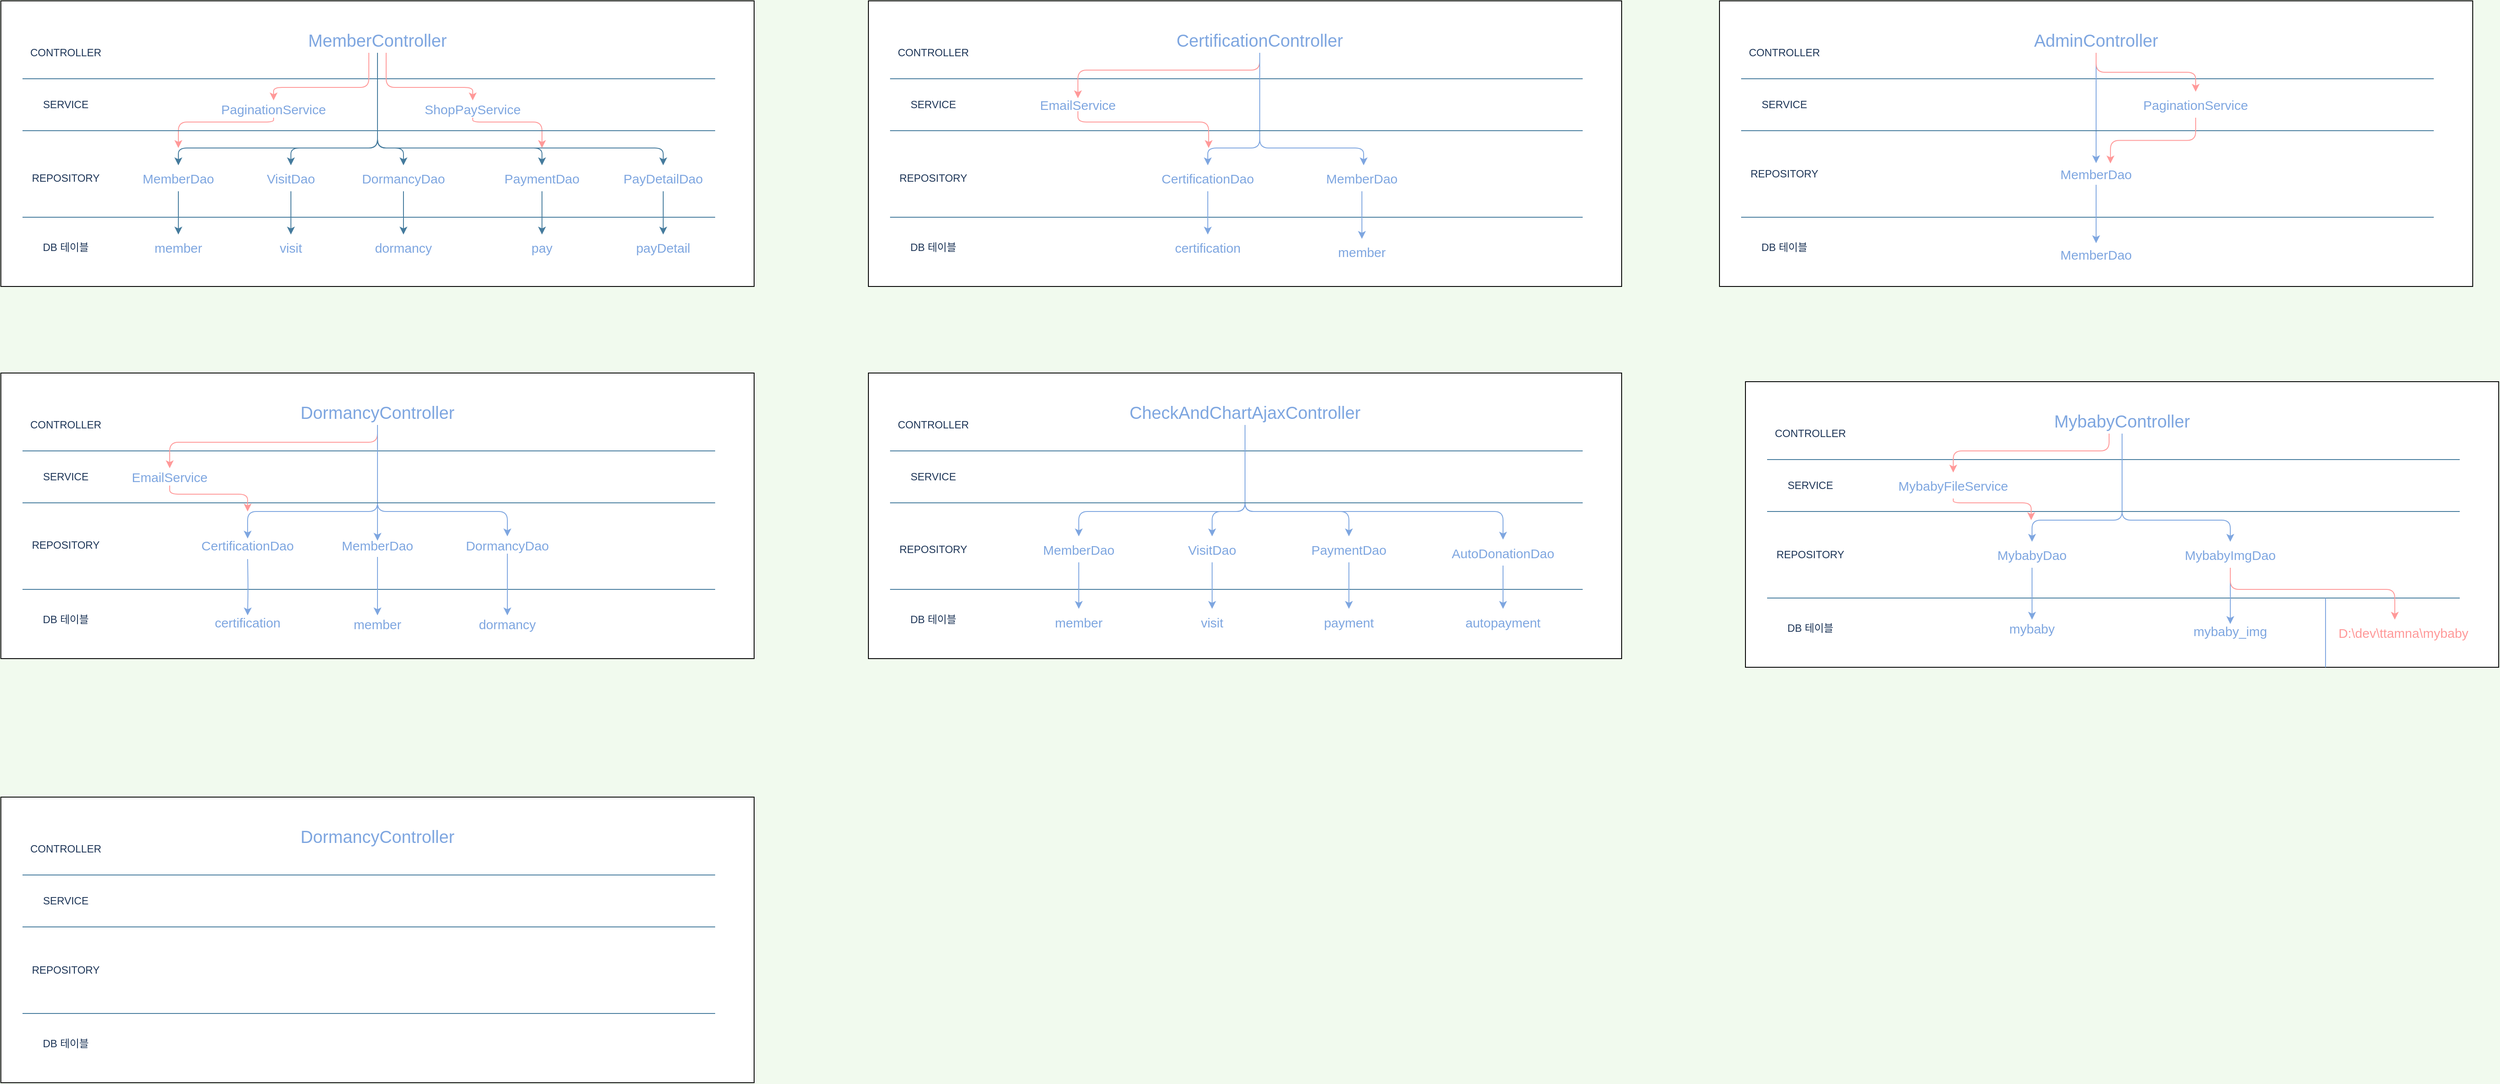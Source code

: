 <mxfile version="16.2.6" type="github">
  <diagram id="o5YWNzAbh3qB8RjAFsjl" name="Page-1">
    <mxGraphModel dx="1354" dy="726" grid="1" gridSize="10" guides="1" tooltips="1" connect="1" arrows="1" fold="1" page="1" pageScale="1" pageWidth="827" pageHeight="1169" background="#F1FAEE" math="0" shadow="0">
      <root>
        <mxCell id="0" />
        <mxCell id="1" parent="0" />
        <mxCell id="xTU-l0KiYJfRe7PfPw5q-119" value="" style="rounded=0;whiteSpace=wrap;html=1;fontSize=15;" vertex="1" parent="1">
          <mxGeometry x="195" y="120" width="870" height="330" as="geometry" />
        </mxCell>
        <mxCell id="B5aQ0IUT32xwoaF6itCj-6" value="CONTROLLER" style="text;html=1;strokeColor=none;fillColor=none;align=center;verticalAlign=middle;whiteSpace=wrap;rounded=0;fontColor=#1D3557;" parent="1" vertex="1">
          <mxGeometry x="230" y="170" width="80" height="20" as="geometry" />
        </mxCell>
        <mxCell id="B5aQ0IUT32xwoaF6itCj-7" value="SERVICE" style="text;html=1;strokeColor=none;fillColor=none;align=center;verticalAlign=middle;whiteSpace=wrap;rounded=0;fontColor=#1D3557;" parent="1" vertex="1">
          <mxGeometry x="230" y="230" width="80" height="20" as="geometry" />
        </mxCell>
        <mxCell id="B5aQ0IUT32xwoaF6itCj-8" value="REPOSITORY" style="text;html=1;strokeColor=none;fillColor=none;align=center;verticalAlign=middle;whiteSpace=wrap;rounded=0;fontColor=#1D3557;" parent="1" vertex="1">
          <mxGeometry x="230" y="315" width="80" height="20" as="geometry" />
        </mxCell>
        <mxCell id="B5aQ0IUT32xwoaF6itCj-9" value="DB 테이블" style="text;html=1;strokeColor=none;fillColor=none;align=center;verticalAlign=middle;whiteSpace=wrap;rounded=0;fontColor=#1D3557;" parent="1" vertex="1">
          <mxGeometry x="230" y="395" width="80" height="20" as="geometry" />
        </mxCell>
        <mxCell id="B5aQ0IUT32xwoaF6itCj-11" value="" style="endArrow=none;html=1;rounded=1;labelBackgroundColor=#F1FAEE;strokeColor=#457B9D;fontColor=#1D3557;" parent="1" edge="1">
          <mxGeometry width="50" height="50" relative="1" as="geometry">
            <mxPoint x="220" y="210" as="sourcePoint" />
            <mxPoint x="1020" y="210" as="targetPoint" />
          </mxGeometry>
        </mxCell>
        <mxCell id="B5aQ0IUT32xwoaF6itCj-27" value="" style="edgeStyle=orthogonalEdgeStyle;rounded=1;orthogonalLoop=1;jettySize=auto;html=1;fontSize=20;labelBackgroundColor=#F1FAEE;strokeColor=#457B9D;fontColor=#1D3557;" parent="1" source="B5aQ0IUT32xwoaF6itCj-18" target="B5aQ0IUT32xwoaF6itCj-26" edge="1">
          <mxGeometry relative="1" as="geometry">
            <Array as="points">
              <mxPoint x="630" y="290" />
              <mxPoint x="400" y="290" />
            </Array>
          </mxGeometry>
        </mxCell>
        <mxCell id="xTU-l0KiYJfRe7PfPw5q-4" value="" style="edgeStyle=orthogonalEdgeStyle;rounded=1;orthogonalLoop=1;jettySize=auto;html=1;fontSize=15;labelBackgroundColor=#F1FAEE;strokeColor=#457B9D;fontColor=#1D3557;" edge="1" parent="1" source="B5aQ0IUT32xwoaF6itCj-18" target="xTU-l0KiYJfRe7PfPw5q-3">
          <mxGeometry relative="1" as="geometry">
            <Array as="points">
              <mxPoint x="630" y="290" />
              <mxPoint x="530" y="290" />
            </Array>
          </mxGeometry>
        </mxCell>
        <mxCell id="xTU-l0KiYJfRe7PfPw5q-6" value="" style="edgeStyle=orthogonalEdgeStyle;rounded=1;orthogonalLoop=1;jettySize=auto;html=1;fontSize=15;labelBackgroundColor=#F1FAEE;strokeColor=#457B9D;fontColor=#1D3557;" edge="1" parent="1" source="B5aQ0IUT32xwoaF6itCj-18" target="xTU-l0KiYJfRe7PfPw5q-5">
          <mxGeometry relative="1" as="geometry">
            <Array as="points">
              <mxPoint x="630" y="290" />
              <mxPoint x="660" y="290" />
            </Array>
          </mxGeometry>
        </mxCell>
        <mxCell id="xTU-l0KiYJfRe7PfPw5q-11" value="" style="edgeStyle=orthogonalEdgeStyle;rounded=1;orthogonalLoop=1;jettySize=auto;html=1;fontSize=15;labelBackgroundColor=#F1FAEE;strokeColor=#457B9D;fontColor=#1D3557;" edge="1" parent="1" source="B5aQ0IUT32xwoaF6itCj-18" target="xTU-l0KiYJfRe7PfPw5q-10">
          <mxGeometry relative="1" as="geometry">
            <Array as="points">
              <mxPoint x="630" y="290" />
              <mxPoint x="820" y="290" />
            </Array>
          </mxGeometry>
        </mxCell>
        <mxCell id="xTU-l0KiYJfRe7PfPw5q-13" value="" style="edgeStyle=orthogonalEdgeStyle;rounded=1;orthogonalLoop=1;jettySize=auto;html=1;fontSize=15;labelBackgroundColor=#F1FAEE;strokeColor=#457B9D;fontColor=#1D3557;" edge="1" parent="1" source="B5aQ0IUT32xwoaF6itCj-18" target="xTU-l0KiYJfRe7PfPw5q-12">
          <mxGeometry relative="1" as="geometry">
            <Array as="points">
              <mxPoint x="630" y="290" />
              <mxPoint x="960" y="290" />
            </Array>
          </mxGeometry>
        </mxCell>
        <mxCell id="xTU-l0KiYJfRe7PfPw5q-15" value="" style="edgeStyle=orthogonalEdgeStyle;rounded=1;orthogonalLoop=1;jettySize=auto;html=1;fontSize=15;fontColor=#1D3557;labelBackgroundColor=#F1FAEE;strokeColor=#FF9999;" edge="1" parent="1" source="B5aQ0IUT32xwoaF6itCj-18" target="xTU-l0KiYJfRe7PfPw5q-14">
          <mxGeometry relative="1" as="geometry">
            <Array as="points">
              <mxPoint x="640" y="220" />
              <mxPoint x="740" y="220" />
            </Array>
          </mxGeometry>
        </mxCell>
        <mxCell id="xTU-l0KiYJfRe7PfPw5q-28" style="edgeStyle=orthogonalEdgeStyle;rounded=1;orthogonalLoop=1;jettySize=auto;html=1;entryX=0.5;entryY=0;entryDx=0;entryDy=0;labelBackgroundColor=#F1FAEE;fontSize=15;fontColor=#1D3557;strokeColor=#FF9999;" edge="1" parent="1" source="B5aQ0IUT32xwoaF6itCj-18" target="xTU-l0KiYJfRe7PfPw5q-1">
          <mxGeometry relative="1" as="geometry">
            <Array as="points">
              <mxPoint x="620" y="220" />
              <mxPoint x="510" y="220" />
            </Array>
          </mxGeometry>
        </mxCell>
        <mxCell id="B5aQ0IUT32xwoaF6itCj-18" value="MemberController" style="text;html=1;strokeColor=none;fillColor=none;align=center;verticalAlign=middle;whiteSpace=wrap;rounded=0;fontSize=20;fontColor=#7EA6E0;" parent="1" vertex="1">
          <mxGeometry x="570" y="150" width="120" height="30" as="geometry" />
        </mxCell>
        <mxCell id="B5aQ0IUT32xwoaF6itCj-29" value="" style="edgeStyle=orthogonalEdgeStyle;rounded=1;orthogonalLoop=1;jettySize=auto;html=1;fontSize=15;labelBackgroundColor=#F1FAEE;strokeColor=#457B9D;fontColor=#1D3557;" parent="1" source="B5aQ0IUT32xwoaF6itCj-26" target="B5aQ0IUT32xwoaF6itCj-28" edge="1">
          <mxGeometry relative="1" as="geometry">
            <Array as="points">
              <mxPoint x="400" y="420" />
              <mxPoint x="400" y="420" />
            </Array>
          </mxGeometry>
        </mxCell>
        <mxCell id="B5aQ0IUT32xwoaF6itCj-26" value="MemberDao" style="text;html=1;strokeColor=none;fillColor=none;align=center;verticalAlign=middle;whiteSpace=wrap;rounded=0;fontSize=15;fontColor=#7EA6E0;" parent="1" vertex="1">
          <mxGeometry x="340" y="310" width="120" height="30" as="geometry" />
        </mxCell>
        <mxCell id="B5aQ0IUT32xwoaF6itCj-28" value="member" style="text;html=1;strokeColor=none;fillColor=none;align=center;verticalAlign=middle;whiteSpace=wrap;rounded=0;fontSize=15;fontColor=#7EA6E0;" parent="1" vertex="1">
          <mxGeometry x="340" y="390" width="120" height="30" as="geometry" />
        </mxCell>
        <mxCell id="xTU-l0KiYJfRe7PfPw5q-26" style="edgeStyle=orthogonalEdgeStyle;rounded=1;orthogonalLoop=1;jettySize=auto;html=1;fontSize=15;strokeColor=#FF9999;labelBackgroundColor=#F1FAEE;fontColor=#1D3557;" edge="1" parent="1" source="xTU-l0KiYJfRe7PfPw5q-1">
          <mxGeometry relative="1" as="geometry">
            <mxPoint x="400" y="290" as="targetPoint" />
            <Array as="points">
              <mxPoint x="510" y="260" />
              <mxPoint x="400" y="260" />
            </Array>
          </mxGeometry>
        </mxCell>
        <mxCell id="xTU-l0KiYJfRe7PfPw5q-1" value="PaginationService" style="text;html=1;strokeColor=none;fillColor=none;align=center;verticalAlign=middle;whiteSpace=wrap;rounded=0;fontSize=15;fontColor=#7EA6E0;" vertex="1" parent="1">
          <mxGeometry x="450" y="235" width="120" height="20" as="geometry" />
        </mxCell>
        <mxCell id="xTU-l0KiYJfRe7PfPw5q-17" value="" style="edgeStyle=orthogonalEdgeStyle;rounded=1;orthogonalLoop=1;jettySize=auto;html=1;fontSize=15;labelBackgroundColor=#F1FAEE;strokeColor=#457B9D;fontColor=#1D3557;" edge="1" parent="1" source="xTU-l0KiYJfRe7PfPw5q-3" target="xTU-l0KiYJfRe7PfPw5q-16">
          <mxGeometry relative="1" as="geometry" />
        </mxCell>
        <mxCell id="xTU-l0KiYJfRe7PfPw5q-3" value="VisitDao" style="text;html=1;strokeColor=none;fillColor=none;align=center;verticalAlign=middle;whiteSpace=wrap;rounded=0;fontSize=15;fontColor=#7EA6E0;" vertex="1" parent="1">
          <mxGeometry x="470" y="310" width="120" height="30" as="geometry" />
        </mxCell>
        <mxCell id="xTU-l0KiYJfRe7PfPw5q-19" value="" style="edgeStyle=orthogonalEdgeStyle;rounded=1;orthogonalLoop=1;jettySize=auto;html=1;fontSize=15;labelBackgroundColor=#F1FAEE;strokeColor=#457B9D;fontColor=#1D3557;" edge="1" parent="1" source="xTU-l0KiYJfRe7PfPw5q-5" target="xTU-l0KiYJfRe7PfPw5q-18">
          <mxGeometry relative="1" as="geometry" />
        </mxCell>
        <mxCell id="xTU-l0KiYJfRe7PfPw5q-5" value="DormancyDao" style="text;html=1;strokeColor=none;fillColor=none;align=center;verticalAlign=middle;whiteSpace=wrap;rounded=0;fontSize=15;fontColor=#7EA6E0;" vertex="1" parent="1">
          <mxGeometry x="600" y="310" width="120" height="30" as="geometry" />
        </mxCell>
        <mxCell id="xTU-l0KiYJfRe7PfPw5q-23" value="" style="edgeStyle=orthogonalEdgeStyle;rounded=1;orthogonalLoop=1;jettySize=auto;html=1;fontSize=15;labelBackgroundColor=#F1FAEE;strokeColor=#457B9D;fontColor=#1D3557;" edge="1" parent="1" source="xTU-l0KiYJfRe7PfPw5q-10" target="xTU-l0KiYJfRe7PfPw5q-22">
          <mxGeometry relative="1" as="geometry" />
        </mxCell>
        <mxCell id="xTU-l0KiYJfRe7PfPw5q-10" value="PaymentDao" style="text;html=1;strokeColor=none;fillColor=none;align=center;verticalAlign=middle;whiteSpace=wrap;rounded=0;fontSize=15;fontColor=#7EA6E0;" vertex="1" parent="1">
          <mxGeometry x="760" y="310" width="120" height="30" as="geometry" />
        </mxCell>
        <mxCell id="xTU-l0KiYJfRe7PfPw5q-25" value="" style="edgeStyle=orthogonalEdgeStyle;rounded=1;orthogonalLoop=1;jettySize=auto;html=1;fontSize=15;labelBackgroundColor=#F1FAEE;strokeColor=#457B9D;fontColor=#1D3557;" edge="1" parent="1" source="xTU-l0KiYJfRe7PfPw5q-12" target="xTU-l0KiYJfRe7PfPw5q-24">
          <mxGeometry relative="1" as="geometry" />
        </mxCell>
        <mxCell id="xTU-l0KiYJfRe7PfPw5q-12" value="PayDetailDao" style="text;html=1;strokeColor=none;fillColor=none;align=center;verticalAlign=middle;whiteSpace=wrap;rounded=0;fontSize=15;fontColor=#7EA6E0;" vertex="1" parent="1">
          <mxGeometry x="900" y="310" width="120" height="30" as="geometry" />
        </mxCell>
        <mxCell id="xTU-l0KiYJfRe7PfPw5q-27" style="edgeStyle=orthogonalEdgeStyle;rounded=1;orthogonalLoop=1;jettySize=auto;html=1;fontSize=15;strokeColor=#FF9999;labelBackgroundColor=#F1FAEE;fontColor=#1D3557;" edge="1" parent="1" source="xTU-l0KiYJfRe7PfPw5q-14">
          <mxGeometry relative="1" as="geometry">
            <mxPoint x="820" y="290" as="targetPoint" />
            <Array as="points">
              <mxPoint x="740" y="260" />
              <mxPoint x="820" y="260" />
            </Array>
          </mxGeometry>
        </mxCell>
        <mxCell id="xTU-l0KiYJfRe7PfPw5q-14" value="ShopPayService" style="text;html=1;strokeColor=none;fillColor=none;align=center;verticalAlign=middle;whiteSpace=wrap;rounded=0;fontSize=15;fontColor=#7EA6E0;" vertex="1" parent="1">
          <mxGeometry x="680" y="235" width="120" height="20" as="geometry" />
        </mxCell>
        <mxCell id="xTU-l0KiYJfRe7PfPw5q-16" value="visit" style="text;html=1;strokeColor=none;fillColor=none;align=center;verticalAlign=middle;whiteSpace=wrap;rounded=0;fontSize=15;fontColor=#7EA6E0;" vertex="1" parent="1">
          <mxGeometry x="470" y="390" width="120" height="30" as="geometry" />
        </mxCell>
        <mxCell id="xTU-l0KiYJfRe7PfPw5q-18" value="dormancy" style="text;html=1;strokeColor=none;fillColor=none;align=center;verticalAlign=middle;whiteSpace=wrap;rounded=0;fontSize=15;fontColor=#7EA6E0;" vertex="1" parent="1">
          <mxGeometry x="600" y="390" width="120" height="30" as="geometry" />
        </mxCell>
        <mxCell id="xTU-l0KiYJfRe7PfPw5q-22" value="pay" style="text;html=1;strokeColor=none;fillColor=none;align=center;verticalAlign=middle;whiteSpace=wrap;rounded=0;fontSize=15;fontColor=#7EA6E0;" vertex="1" parent="1">
          <mxGeometry x="760" y="390" width="120" height="30" as="geometry" />
        </mxCell>
        <mxCell id="xTU-l0KiYJfRe7PfPw5q-24" value="payDetail" style="text;html=1;strokeColor=none;fillColor=none;align=center;verticalAlign=middle;whiteSpace=wrap;rounded=0;fontSize=15;fontColor=#7EA6E0;" vertex="1" parent="1">
          <mxGeometry x="900" y="390" width="120" height="30" as="geometry" />
        </mxCell>
        <mxCell id="xTU-l0KiYJfRe7PfPw5q-29" value="" style="endArrow=none;html=1;rounded=0;labelBackgroundColor=#F1FAEE;strokeColor=#457B9D;fontColor=#1D3557;" edge="1" parent="1">
          <mxGeometry width="50" height="50" relative="1" as="geometry">
            <mxPoint x="220" y="270" as="sourcePoint" />
            <mxPoint x="1020" y="270" as="targetPoint" />
          </mxGeometry>
        </mxCell>
        <mxCell id="xTU-l0KiYJfRe7PfPw5q-30" value="" style="endArrow=none;html=1;rounded=0;labelBackgroundColor=#F1FAEE;strokeColor=#457B9D;fontColor=#1D3557;" edge="1" parent="1">
          <mxGeometry width="50" height="50" relative="1" as="geometry">
            <mxPoint x="220" y="370" as="sourcePoint" />
            <mxPoint x="1020" y="370" as="targetPoint" />
          </mxGeometry>
        </mxCell>
        <mxCell id="xTU-l0KiYJfRe7PfPw5q-32" value="" style="rounded=0;whiteSpace=wrap;html=1;fontSize=15;" vertex="1" parent="1">
          <mxGeometry x="195" y="550" width="870" height="330" as="geometry" />
        </mxCell>
        <mxCell id="xTU-l0KiYJfRe7PfPw5q-33" value="CONTROLLER" style="text;html=1;strokeColor=none;fillColor=none;align=center;verticalAlign=middle;whiteSpace=wrap;rounded=0;fontColor=#1D3557;" vertex="1" parent="1">
          <mxGeometry x="230" y="600" width="80" height="20" as="geometry" />
        </mxCell>
        <mxCell id="xTU-l0KiYJfRe7PfPw5q-34" value="SERVICE" style="text;html=1;strokeColor=none;fillColor=none;align=center;verticalAlign=middle;whiteSpace=wrap;rounded=0;fontColor=#1D3557;" vertex="1" parent="1">
          <mxGeometry x="230" y="660" width="80" height="20" as="geometry" />
        </mxCell>
        <mxCell id="xTU-l0KiYJfRe7PfPw5q-35" value="REPOSITORY" style="text;html=1;strokeColor=none;fillColor=none;align=center;verticalAlign=middle;whiteSpace=wrap;rounded=0;fontColor=#1D3557;" vertex="1" parent="1">
          <mxGeometry x="230" y="738.75" width="80" height="20" as="geometry" />
        </mxCell>
        <mxCell id="xTU-l0KiYJfRe7PfPw5q-36" value="DB 테이블" style="text;html=1;strokeColor=none;fillColor=none;align=center;verticalAlign=middle;whiteSpace=wrap;rounded=0;fontColor=#1D3557;" vertex="1" parent="1">
          <mxGeometry x="230" y="825" width="80" height="20" as="geometry" />
        </mxCell>
        <mxCell id="xTU-l0KiYJfRe7PfPw5q-37" value="" style="endArrow=none;html=1;rounded=0;labelBackgroundColor=#F1FAEE;strokeColor=#457B9D;fontColor=#1D3557;" edge="1" parent="1">
          <mxGeometry width="50" height="50" relative="1" as="geometry">
            <mxPoint x="220" y="640" as="sourcePoint" />
            <mxPoint x="1020" y="640" as="targetPoint" />
          </mxGeometry>
        </mxCell>
        <mxCell id="xTU-l0KiYJfRe7PfPw5q-78" value="" style="edgeStyle=orthogonalEdgeStyle;curved=0;rounded=1;sketch=0;orthogonalLoop=1;jettySize=auto;html=1;fontColor=#7EA6E0;strokeColor=#FF9999;fillColor=#A8DADC;entryX=0.5;entryY=0;entryDx=0;entryDy=0;" edge="1" parent="1" source="xTU-l0KiYJfRe7PfPw5q-45" target="xTU-l0KiYJfRe7PfPw5q-77">
          <mxGeometry relative="1" as="geometry">
            <Array as="points">
              <mxPoint x="630" y="630" />
              <mxPoint x="390" y="630" />
            </Array>
          </mxGeometry>
        </mxCell>
        <mxCell id="xTU-l0KiYJfRe7PfPw5q-80" value="" style="edgeStyle=orthogonalEdgeStyle;curved=0;rounded=1;sketch=0;orthogonalLoop=1;jettySize=auto;html=1;fontSize=15;fontColor=#7EA6E0;strokeColor=#7EA6E0;fillColor=#A8DADC;entryX=0.5;entryY=0;entryDx=0;entryDy=0;" edge="1" parent="1" source="xTU-l0KiYJfRe7PfPw5q-45" target="xTU-l0KiYJfRe7PfPw5q-149">
          <mxGeometry relative="1" as="geometry">
            <mxPoint x="480" y="750" as="targetPoint" />
            <Array as="points">
              <mxPoint x="630" y="710" />
              <mxPoint x="480" y="710" />
            </Array>
          </mxGeometry>
        </mxCell>
        <mxCell id="xTU-l0KiYJfRe7PfPw5q-82" value="" style="edgeStyle=orthogonalEdgeStyle;curved=0;rounded=1;sketch=0;orthogonalLoop=1;jettySize=auto;html=1;fontSize=15;fontColor=#7EA6E0;strokeColor=#7EA6E0;fillColor=#A8DADC;" edge="1" parent="1" source="xTU-l0KiYJfRe7PfPw5q-45">
          <mxGeometry relative="1" as="geometry">
            <mxPoint x="630" y="743.75" as="targetPoint" />
          </mxGeometry>
        </mxCell>
        <mxCell id="xTU-l0KiYJfRe7PfPw5q-84" value="" style="edgeStyle=orthogonalEdgeStyle;curved=0;rounded=1;sketch=0;orthogonalLoop=1;jettySize=auto;html=1;fontSize=15;fontColor=#7EA6E0;strokeColor=#7EA6E0;fillColor=#A8DADC;" edge="1" parent="1" source="xTU-l0KiYJfRe7PfPw5q-45" target="xTU-l0KiYJfRe7PfPw5q-83">
          <mxGeometry relative="1" as="geometry">
            <Array as="points">
              <mxPoint x="630" y="710" />
              <mxPoint x="780" y="710" />
            </Array>
          </mxGeometry>
        </mxCell>
        <mxCell id="xTU-l0KiYJfRe7PfPw5q-45" value="DormancyController" style="text;html=1;strokeColor=none;fillColor=none;align=center;verticalAlign=middle;whiteSpace=wrap;rounded=0;fontSize=20;fontColor=#7EA6E0;" vertex="1" parent="1">
          <mxGeometry x="570" y="580" width="120" height="30" as="geometry" />
        </mxCell>
        <mxCell id="xTU-l0KiYJfRe7PfPw5q-65" value="" style="endArrow=none;html=1;rounded=0;labelBackgroundColor=#F1FAEE;strokeColor=#457B9D;fontColor=#1D3557;" edge="1" parent="1">
          <mxGeometry width="50" height="50" relative="1" as="geometry">
            <mxPoint x="220" y="700" as="sourcePoint" />
            <mxPoint x="1020" y="700" as="targetPoint" />
          </mxGeometry>
        </mxCell>
        <mxCell id="xTU-l0KiYJfRe7PfPw5q-66" value="" style="endArrow=none;html=1;rounded=0;labelBackgroundColor=#F1FAEE;strokeColor=#457B9D;fontColor=#1D3557;" edge="1" parent="1">
          <mxGeometry width="50" height="50" relative="1" as="geometry">
            <mxPoint x="220" y="800" as="sourcePoint" />
            <mxPoint x="1020" y="800" as="targetPoint" />
          </mxGeometry>
        </mxCell>
        <mxCell id="xTU-l0KiYJfRe7PfPw5q-68" value="" style="rounded=0;whiteSpace=wrap;html=1;fontSize=15;" vertex="1" parent="1">
          <mxGeometry x="195" y="1040" width="870" height="330" as="geometry" />
        </mxCell>
        <mxCell id="xTU-l0KiYJfRe7PfPw5q-69" value="CONTROLLER" style="text;html=1;strokeColor=none;fillColor=none;align=center;verticalAlign=middle;whiteSpace=wrap;rounded=0;fontColor=#1D3557;" vertex="1" parent="1">
          <mxGeometry x="230" y="1090" width="80" height="20" as="geometry" />
        </mxCell>
        <mxCell id="xTU-l0KiYJfRe7PfPw5q-70" value="SERVICE" style="text;html=1;strokeColor=none;fillColor=none;align=center;verticalAlign=middle;whiteSpace=wrap;rounded=0;fontColor=#1D3557;" vertex="1" parent="1">
          <mxGeometry x="230" y="1150" width="80" height="20" as="geometry" />
        </mxCell>
        <mxCell id="xTU-l0KiYJfRe7PfPw5q-71" value="REPOSITORY" style="text;html=1;strokeColor=none;fillColor=none;align=center;verticalAlign=middle;whiteSpace=wrap;rounded=0;fontColor=#1D3557;" vertex="1" parent="1">
          <mxGeometry x="230" y="1230" width="80" height="20" as="geometry" />
        </mxCell>
        <mxCell id="xTU-l0KiYJfRe7PfPw5q-72" value="DB 테이블" style="text;html=1;strokeColor=none;fillColor=none;align=center;verticalAlign=middle;whiteSpace=wrap;rounded=0;fontColor=#1D3557;" vertex="1" parent="1">
          <mxGeometry x="230" y="1315" width="80" height="20" as="geometry" />
        </mxCell>
        <mxCell id="xTU-l0KiYJfRe7PfPw5q-73" value="" style="endArrow=none;html=1;rounded=0;labelBackgroundColor=#F1FAEE;strokeColor=#457B9D;fontColor=#1D3557;" edge="1" parent="1">
          <mxGeometry width="50" height="50" relative="1" as="geometry">
            <mxPoint x="220" y="1130" as="sourcePoint" />
            <mxPoint x="1020" y="1130" as="targetPoint" />
          </mxGeometry>
        </mxCell>
        <mxCell id="xTU-l0KiYJfRe7PfPw5q-74" value="DormancyController" style="text;html=1;strokeColor=none;fillColor=none;align=center;verticalAlign=middle;whiteSpace=wrap;rounded=0;fontSize=20;fontColor=#7EA6E0;" vertex="1" parent="1">
          <mxGeometry x="570" y="1070" width="120" height="30" as="geometry" />
        </mxCell>
        <mxCell id="xTU-l0KiYJfRe7PfPw5q-75" value="" style="endArrow=none;html=1;rounded=0;labelBackgroundColor=#F1FAEE;strokeColor=#457B9D;fontColor=#1D3557;" edge="1" parent="1">
          <mxGeometry width="50" height="50" relative="1" as="geometry">
            <mxPoint x="220" y="1190" as="sourcePoint" />
            <mxPoint x="1020" y="1190" as="targetPoint" />
          </mxGeometry>
        </mxCell>
        <mxCell id="xTU-l0KiYJfRe7PfPw5q-76" value="" style="endArrow=none;html=1;rounded=0;labelBackgroundColor=#F1FAEE;strokeColor=#457B9D;fontColor=#1D3557;" edge="1" parent="1">
          <mxGeometry width="50" height="50" relative="1" as="geometry">
            <mxPoint x="220" y="1290" as="sourcePoint" />
            <mxPoint x="1020" y="1290" as="targetPoint" />
          </mxGeometry>
        </mxCell>
        <mxCell id="xTU-l0KiYJfRe7PfPw5q-87" style="edgeStyle=orthogonalEdgeStyle;curved=0;rounded=1;sketch=0;orthogonalLoop=1;jettySize=auto;html=1;fontSize=15;fontColor=#7EA6E0;strokeColor=#FF9999;fillColor=#A8DADC;" edge="1" parent="1" source="xTU-l0KiYJfRe7PfPw5q-77">
          <mxGeometry relative="1" as="geometry">
            <mxPoint x="480" y="710" as="targetPoint" />
            <Array as="points">
              <mxPoint x="390" y="690" />
              <mxPoint x="480" y="690" />
            </Array>
          </mxGeometry>
        </mxCell>
        <mxCell id="xTU-l0KiYJfRe7PfPw5q-77" value="EmailService" style="text;html=1;strokeColor=none;fillColor=none;align=center;verticalAlign=middle;whiteSpace=wrap;rounded=0;fontSize=15;fontColor=#7EA6E0;" vertex="1" parent="1">
          <mxGeometry x="330" y="660" width="120" height="20" as="geometry" />
        </mxCell>
        <mxCell id="xTU-l0KiYJfRe7PfPw5q-91" value="" style="edgeStyle=orthogonalEdgeStyle;curved=0;rounded=1;sketch=0;orthogonalLoop=1;jettySize=auto;html=1;fontSize=15;fontColor=#7EA6E0;strokeColor=#7EA6E0;fillColor=#A8DADC;" edge="1" parent="1" target="xTU-l0KiYJfRe7PfPw5q-90">
          <mxGeometry relative="1" as="geometry">
            <mxPoint x="480" y="765" as="sourcePoint" />
          </mxGeometry>
        </mxCell>
        <mxCell id="xTU-l0KiYJfRe7PfPw5q-93" value="" style="edgeStyle=orthogonalEdgeStyle;curved=0;rounded=1;sketch=0;orthogonalLoop=1;jettySize=auto;html=1;fontSize=15;fontColor=#7EA6E0;strokeColor=#7EA6E0;fillColor=#A8DADC;" edge="1" parent="1" source="xTU-l0KiYJfRe7PfPw5q-150" target="xTU-l0KiYJfRe7PfPw5q-92">
          <mxGeometry relative="1" as="geometry">
            <mxPoint x="630" y="771.25" as="sourcePoint" />
          </mxGeometry>
        </mxCell>
        <mxCell id="xTU-l0KiYJfRe7PfPw5q-95" value="" style="edgeStyle=orthogonalEdgeStyle;curved=0;rounded=1;sketch=0;orthogonalLoop=1;jettySize=auto;html=1;fontSize=15;fontColor=#7EA6E0;strokeColor=#7EA6E0;fillColor=#A8DADC;" edge="1" parent="1" source="xTU-l0KiYJfRe7PfPw5q-83" target="xTU-l0KiYJfRe7PfPw5q-94">
          <mxGeometry relative="1" as="geometry" />
        </mxCell>
        <mxCell id="xTU-l0KiYJfRe7PfPw5q-83" value="DormancyDao" style="text;html=1;strokeColor=none;fillColor=none;align=center;verticalAlign=middle;whiteSpace=wrap;rounded=0;fontSize=15;fontColor=#7EA6E0;" vertex="1" parent="1">
          <mxGeometry x="720" y="738.75" width="120" height="20" as="geometry" />
        </mxCell>
        <mxCell id="xTU-l0KiYJfRe7PfPw5q-90" value="certification" style="text;html=1;strokeColor=none;fillColor=none;align=center;verticalAlign=middle;whiteSpace=wrap;rounded=0;fontSize=15;fontColor=#7EA6E0;" vertex="1" parent="1">
          <mxGeometry x="420" y="830" width="120" height="15" as="geometry" />
        </mxCell>
        <mxCell id="xTU-l0KiYJfRe7PfPw5q-92" value="member" style="text;html=1;strokeColor=none;fillColor=none;align=center;verticalAlign=middle;whiteSpace=wrap;rounded=0;fontSize=15;fontColor=#7EA6E0;" vertex="1" parent="1">
          <mxGeometry x="570" y="830" width="120" height="20" as="geometry" />
        </mxCell>
        <mxCell id="xTU-l0KiYJfRe7PfPw5q-94" value="dormancy" style="text;html=1;strokeColor=none;fillColor=none;align=center;verticalAlign=middle;whiteSpace=wrap;rounded=0;fontSize=15;fontColor=#7EA6E0;" vertex="1" parent="1">
          <mxGeometry x="720" y="830" width="120" height="20" as="geometry" />
        </mxCell>
        <mxCell id="xTU-l0KiYJfRe7PfPw5q-96" value="" style="rounded=0;whiteSpace=wrap;html=1;fontSize=15;" vertex="1" parent="1">
          <mxGeometry x="1197" y="120" width="870" height="330" as="geometry" />
        </mxCell>
        <mxCell id="xTU-l0KiYJfRe7PfPw5q-97" value="CONTROLLER" style="text;html=1;strokeColor=none;fillColor=none;align=center;verticalAlign=middle;whiteSpace=wrap;rounded=0;fontColor=#1D3557;" vertex="1" parent="1">
          <mxGeometry x="1232" y="170" width="80" height="20" as="geometry" />
        </mxCell>
        <mxCell id="xTU-l0KiYJfRe7PfPw5q-98" value="SERVICE" style="text;html=1;strokeColor=none;fillColor=none;align=center;verticalAlign=middle;whiteSpace=wrap;rounded=0;fontColor=#1D3557;" vertex="1" parent="1">
          <mxGeometry x="1232" y="230" width="80" height="20" as="geometry" />
        </mxCell>
        <mxCell id="xTU-l0KiYJfRe7PfPw5q-99" value="REPOSITORY" style="text;html=1;strokeColor=none;fillColor=none;align=center;verticalAlign=middle;whiteSpace=wrap;rounded=0;fontColor=#1D3557;" vertex="1" parent="1">
          <mxGeometry x="1232" y="315" width="80" height="20" as="geometry" />
        </mxCell>
        <mxCell id="xTU-l0KiYJfRe7PfPw5q-100" value="DB 테이블" style="text;html=1;strokeColor=none;fillColor=none;align=center;verticalAlign=middle;whiteSpace=wrap;rounded=0;fontColor=#1D3557;" vertex="1" parent="1">
          <mxGeometry x="1232" y="395" width="80" height="20" as="geometry" />
        </mxCell>
        <mxCell id="xTU-l0KiYJfRe7PfPw5q-101" value="" style="endArrow=none;html=1;rounded=0;labelBackgroundColor=#F1FAEE;strokeColor=#457B9D;fontColor=#1D3557;" edge="1" parent="1">
          <mxGeometry width="50" height="50" relative="1" as="geometry">
            <mxPoint x="1222" y="210" as="sourcePoint" />
            <mxPoint x="2022.0" y="210" as="targetPoint" />
          </mxGeometry>
        </mxCell>
        <mxCell id="xTU-l0KiYJfRe7PfPw5q-106" value="" style="edgeStyle=orthogonalEdgeStyle;curved=0;rounded=1;sketch=0;orthogonalLoop=1;jettySize=auto;html=1;fontSize=15;fontColor=#7EA6E0;strokeColor=#FF9999;fillColor=#A8DADC;" edge="1" parent="1" source="xTU-l0KiYJfRe7PfPw5q-102" target="xTU-l0KiYJfRe7PfPw5q-105">
          <mxGeometry relative="1" as="geometry">
            <Array as="points">
              <mxPoint x="1649" y="200" />
              <mxPoint x="1439" y="200" />
            </Array>
          </mxGeometry>
        </mxCell>
        <mxCell id="xTU-l0KiYJfRe7PfPw5q-108" value="" style="edgeStyle=orthogonalEdgeStyle;curved=0;rounded=1;sketch=0;orthogonalLoop=1;jettySize=auto;html=1;fontSize=15;fontColor=#7EA6E0;strokeColor=#7EA6E0;fillColor=#A8DADC;" edge="1" parent="1" source="xTU-l0KiYJfRe7PfPw5q-102" target="xTU-l0KiYJfRe7PfPw5q-107">
          <mxGeometry relative="1" as="geometry">
            <Array as="points">
              <mxPoint x="1649" y="290" />
              <mxPoint x="1589" y="290" />
            </Array>
          </mxGeometry>
        </mxCell>
        <mxCell id="xTU-l0KiYJfRe7PfPw5q-110" value="" style="edgeStyle=orthogonalEdgeStyle;curved=0;rounded=1;sketch=0;orthogonalLoop=1;jettySize=auto;html=1;fontSize=15;fontColor=#7EA6E0;strokeColor=#7EA6E0;fillColor=#A8DADC;" edge="1" parent="1" source="xTU-l0KiYJfRe7PfPw5q-102" target="xTU-l0KiYJfRe7PfPw5q-109">
          <mxGeometry relative="1" as="geometry">
            <Array as="points">
              <mxPoint x="1649" y="290" />
              <mxPoint x="1769" y="290" />
            </Array>
          </mxGeometry>
        </mxCell>
        <mxCell id="xTU-l0KiYJfRe7PfPw5q-102" value="CertificationController" style="text;html=1;strokeColor=none;fillColor=none;align=center;verticalAlign=middle;whiteSpace=wrap;rounded=0;fontSize=20;fontColor=#7EA6E0;" vertex="1" parent="1">
          <mxGeometry x="1560" y="150" width="178" height="30" as="geometry" />
        </mxCell>
        <mxCell id="xTU-l0KiYJfRe7PfPw5q-103" value="" style="endArrow=none;html=1;rounded=0;labelBackgroundColor=#F1FAEE;strokeColor=#457B9D;fontColor=#1D3557;" edge="1" parent="1">
          <mxGeometry width="50" height="50" relative="1" as="geometry">
            <mxPoint x="1222" y="270" as="sourcePoint" />
            <mxPoint x="2022.0" y="270" as="targetPoint" />
          </mxGeometry>
        </mxCell>
        <mxCell id="xTU-l0KiYJfRe7PfPw5q-104" value="" style="endArrow=none;html=1;rounded=0;labelBackgroundColor=#F1FAEE;strokeColor=#457B9D;fontColor=#1D3557;" edge="1" parent="1">
          <mxGeometry width="50" height="50" relative="1" as="geometry">
            <mxPoint x="1222" y="370" as="sourcePoint" />
            <mxPoint x="2022.0" y="370" as="targetPoint" />
          </mxGeometry>
        </mxCell>
        <mxCell id="xTU-l0KiYJfRe7PfPw5q-116" style="edgeStyle=orthogonalEdgeStyle;curved=0;rounded=1;sketch=0;orthogonalLoop=1;jettySize=auto;html=1;fontSize=15;fontColor=#7EA6E0;strokeColor=#FF9999;fillColor=#A8DADC;" edge="1" parent="1" source="xTU-l0KiYJfRe7PfPw5q-105">
          <mxGeometry relative="1" as="geometry">
            <mxPoint x="1590" y="290" as="targetPoint" />
            <Array as="points">
              <mxPoint x="1439" y="260" />
              <mxPoint x="1590" y="260" />
            </Array>
          </mxGeometry>
        </mxCell>
        <mxCell id="xTU-l0KiYJfRe7PfPw5q-105" value="EmailService" style="text;html=1;strokeColor=none;fillColor=none;align=center;verticalAlign=middle;whiteSpace=wrap;rounded=0;fontSize=15;fontColor=#7EA6E0;" vertex="1" parent="1">
          <mxGeometry x="1350" y="232.5" width="178" height="15" as="geometry" />
        </mxCell>
        <mxCell id="xTU-l0KiYJfRe7PfPw5q-112" value="" style="edgeStyle=orthogonalEdgeStyle;curved=0;rounded=1;sketch=0;orthogonalLoop=1;jettySize=auto;html=1;fontSize=15;fontColor=#7EA6E0;strokeColor=#7EA6E0;fillColor=#A8DADC;" edge="1" parent="1" source="xTU-l0KiYJfRe7PfPw5q-107" target="xTU-l0KiYJfRe7PfPw5q-111">
          <mxGeometry relative="1" as="geometry" />
        </mxCell>
        <mxCell id="xTU-l0KiYJfRe7PfPw5q-107" value="CertificationDao" style="text;html=1;strokeColor=none;fillColor=none;align=center;verticalAlign=middle;whiteSpace=wrap;rounded=0;fontSize=15;fontColor=#7EA6E0;" vertex="1" parent="1">
          <mxGeometry x="1500" y="310" width="178" height="30" as="geometry" />
        </mxCell>
        <mxCell id="xTU-l0KiYJfRe7PfPw5q-118" value="" style="edgeStyle=orthogonalEdgeStyle;curved=0;rounded=1;sketch=0;orthogonalLoop=1;jettySize=auto;html=1;fontSize=15;fontColor=#7EA6E0;strokeColor=#7EA6E0;fillColor=#A8DADC;" edge="1" parent="1" source="xTU-l0KiYJfRe7PfPw5q-109" target="xTU-l0KiYJfRe7PfPw5q-117">
          <mxGeometry relative="1" as="geometry" />
        </mxCell>
        <mxCell id="xTU-l0KiYJfRe7PfPw5q-109" value="MemberDao" style="text;html=1;strokeColor=none;fillColor=none;align=center;verticalAlign=middle;whiteSpace=wrap;rounded=0;fontSize=15;fontColor=#7EA6E0;" vertex="1" parent="1">
          <mxGeometry x="1678" y="310" width="178" height="30" as="geometry" />
        </mxCell>
        <mxCell id="xTU-l0KiYJfRe7PfPw5q-111" value="certification" style="text;html=1;strokeColor=none;fillColor=none;align=center;verticalAlign=middle;whiteSpace=wrap;rounded=0;fontSize=15;fontColor=#7EA6E0;" vertex="1" parent="1">
          <mxGeometry x="1500" y="390" width="178" height="30" as="geometry" />
        </mxCell>
        <mxCell id="xTU-l0KiYJfRe7PfPw5q-117" value="member" style="text;html=1;strokeColor=none;fillColor=none;align=center;verticalAlign=middle;whiteSpace=wrap;rounded=0;fontSize=15;fontColor=#7EA6E0;" vertex="1" parent="1">
          <mxGeometry x="1678" y="395" width="178" height="30" as="geometry" />
        </mxCell>
        <mxCell id="xTU-l0KiYJfRe7PfPw5q-121" value="" style="rounded=0;whiteSpace=wrap;html=1;fontSize=15;" vertex="1" parent="1">
          <mxGeometry x="1197" y="550" width="870" height="330" as="geometry" />
        </mxCell>
        <mxCell id="xTU-l0KiYJfRe7PfPw5q-122" value="CONTROLLER" style="text;html=1;strokeColor=none;fillColor=none;align=center;verticalAlign=middle;whiteSpace=wrap;rounded=0;fontColor=#1D3557;" vertex="1" parent="1">
          <mxGeometry x="1232" y="600" width="80" height="20" as="geometry" />
        </mxCell>
        <mxCell id="xTU-l0KiYJfRe7PfPw5q-123" value="SERVICE" style="text;html=1;strokeColor=none;fillColor=none;align=center;verticalAlign=middle;whiteSpace=wrap;rounded=0;fontColor=#1D3557;" vertex="1" parent="1">
          <mxGeometry x="1232" y="660" width="80" height="20" as="geometry" />
        </mxCell>
        <mxCell id="xTU-l0KiYJfRe7PfPw5q-124" value="REPOSITORY" style="text;html=1;strokeColor=none;fillColor=none;align=center;verticalAlign=middle;whiteSpace=wrap;rounded=0;fontColor=#1D3557;" vertex="1" parent="1">
          <mxGeometry x="1232" y="743.75" width="80" height="20" as="geometry" />
        </mxCell>
        <mxCell id="xTU-l0KiYJfRe7PfPw5q-125" value="DB 테이블" style="text;html=1;strokeColor=none;fillColor=none;align=center;verticalAlign=middle;whiteSpace=wrap;rounded=0;fontColor=#1D3557;" vertex="1" parent="1">
          <mxGeometry x="1232" y="825" width="80" height="20" as="geometry" />
        </mxCell>
        <mxCell id="xTU-l0KiYJfRe7PfPw5q-126" value="" style="endArrow=none;html=1;rounded=0;labelBackgroundColor=#F1FAEE;strokeColor=#457B9D;fontColor=#1D3557;" edge="1" parent="1">
          <mxGeometry width="50" height="50" relative="1" as="geometry">
            <mxPoint x="1222" y="640" as="sourcePoint" />
            <mxPoint x="2022.0" y="640" as="targetPoint" />
          </mxGeometry>
        </mxCell>
        <mxCell id="xTU-l0KiYJfRe7PfPw5q-131" value="" style="edgeStyle=orthogonalEdgeStyle;rounded=1;sketch=0;orthogonalLoop=1;jettySize=auto;html=1;fontSize=15;fontColor=#7EA6E0;strokeColor=#7EA6E0;fillColor=#A8DADC;" edge="1" parent="1" source="xTU-l0KiYJfRe7PfPw5q-127" target="xTU-l0KiYJfRe7PfPw5q-130">
          <mxGeometry relative="1" as="geometry">
            <Array as="points">
              <mxPoint x="1632" y="710" />
              <mxPoint x="1440" y="710" />
            </Array>
          </mxGeometry>
        </mxCell>
        <mxCell id="xTU-l0KiYJfRe7PfPw5q-133" value="" style="edgeStyle=orthogonalEdgeStyle;rounded=1;sketch=0;orthogonalLoop=1;jettySize=auto;html=1;fontSize=15;fontColor=#7EA6E0;strokeColor=#7EA6E0;fillColor=#A8DADC;" edge="1" parent="1" source="xTU-l0KiYJfRe7PfPw5q-127" target="xTU-l0KiYJfRe7PfPw5q-132">
          <mxGeometry relative="1" as="geometry">
            <Array as="points">
              <mxPoint x="1632" y="710" />
              <mxPoint x="1594" y="710" />
            </Array>
          </mxGeometry>
        </mxCell>
        <mxCell id="xTU-l0KiYJfRe7PfPw5q-135" value="" style="edgeStyle=orthogonalEdgeStyle;rounded=1;sketch=0;orthogonalLoop=1;jettySize=auto;html=1;fontSize=15;fontColor=#7EA6E0;strokeColor=#7EA6E0;fillColor=#A8DADC;" edge="1" parent="1" source="xTU-l0KiYJfRe7PfPw5q-127" target="xTU-l0KiYJfRe7PfPw5q-134">
          <mxGeometry relative="1" as="geometry">
            <Array as="points">
              <mxPoint x="1632" y="710" />
              <mxPoint x="1752" y="710" />
            </Array>
          </mxGeometry>
        </mxCell>
        <mxCell id="xTU-l0KiYJfRe7PfPw5q-137" value="" style="edgeStyle=orthogonalEdgeStyle;rounded=1;sketch=0;orthogonalLoop=1;jettySize=auto;html=1;fontSize=15;fontColor=#7EA6E0;strokeColor=#7EA6E0;fillColor=#A8DADC;entryX=0.5;entryY=0;entryDx=0;entryDy=0;" edge="1" parent="1" source="xTU-l0KiYJfRe7PfPw5q-127" target="xTU-l0KiYJfRe7PfPw5q-136">
          <mxGeometry relative="1" as="geometry">
            <Array as="points">
              <mxPoint x="1632" y="710" />
              <mxPoint x="1930" y="710" />
            </Array>
          </mxGeometry>
        </mxCell>
        <mxCell id="xTU-l0KiYJfRe7PfPw5q-127" value="CheckAndChartAjaxController" style="text;html=1;strokeColor=none;fillColor=none;align=center;verticalAlign=middle;whiteSpace=wrap;rounded=0;fontSize=20;fontColor=#7EA6E0;" vertex="1" parent="1">
          <mxGeometry x="1572" y="580" width="120" height="30" as="geometry" />
        </mxCell>
        <mxCell id="xTU-l0KiYJfRe7PfPw5q-128" value="" style="endArrow=none;html=1;rounded=0;labelBackgroundColor=#F1FAEE;strokeColor=#457B9D;fontColor=#1D3557;" edge="1" parent="1">
          <mxGeometry width="50" height="50" relative="1" as="geometry">
            <mxPoint x="1222" y="700" as="sourcePoint" />
            <mxPoint x="2022.0" y="700" as="targetPoint" />
          </mxGeometry>
        </mxCell>
        <mxCell id="xTU-l0KiYJfRe7PfPw5q-129" value="" style="endArrow=none;html=1;rounded=0;labelBackgroundColor=#F1FAEE;strokeColor=#457B9D;fontColor=#1D3557;" edge="1" parent="1">
          <mxGeometry width="50" height="50" relative="1" as="geometry">
            <mxPoint x="1222" y="800" as="sourcePoint" />
            <mxPoint x="2022.0" y="800" as="targetPoint" />
          </mxGeometry>
        </mxCell>
        <mxCell id="xTU-l0KiYJfRe7PfPw5q-139" value="" style="edgeStyle=orthogonalEdgeStyle;rounded=1;sketch=0;orthogonalLoop=1;jettySize=auto;html=1;fontSize=15;fontColor=#7EA6E0;strokeColor=#7EA6E0;fillColor=#A8DADC;" edge="1" parent="1" source="xTU-l0KiYJfRe7PfPw5q-130" target="xTU-l0KiYJfRe7PfPw5q-138">
          <mxGeometry relative="1" as="geometry" />
        </mxCell>
        <mxCell id="xTU-l0KiYJfRe7PfPw5q-130" value="MemberDao" style="text;html=1;strokeColor=none;fillColor=none;align=center;verticalAlign=middle;whiteSpace=wrap;rounded=0;fontSize=15;fontColor=#7EA6E0;" vertex="1" parent="1">
          <mxGeometry x="1380" y="738.75" width="120" height="30" as="geometry" />
        </mxCell>
        <mxCell id="xTU-l0KiYJfRe7PfPw5q-141" value="" style="edgeStyle=orthogonalEdgeStyle;rounded=1;sketch=0;orthogonalLoop=1;jettySize=auto;html=1;fontSize=15;fontColor=#7EA6E0;strokeColor=#7EA6E0;fillColor=#A8DADC;" edge="1" parent="1" source="xTU-l0KiYJfRe7PfPw5q-132" target="xTU-l0KiYJfRe7PfPw5q-140">
          <mxGeometry relative="1" as="geometry" />
        </mxCell>
        <mxCell id="xTU-l0KiYJfRe7PfPw5q-132" value="VisitDao" style="text;html=1;strokeColor=none;fillColor=none;align=center;verticalAlign=middle;whiteSpace=wrap;rounded=0;fontSize=15;fontColor=#7EA6E0;" vertex="1" parent="1">
          <mxGeometry x="1534" y="738.75" width="120" height="30" as="geometry" />
        </mxCell>
        <mxCell id="xTU-l0KiYJfRe7PfPw5q-143" value="" style="edgeStyle=orthogonalEdgeStyle;rounded=1;sketch=0;orthogonalLoop=1;jettySize=auto;html=1;fontSize=15;fontColor=#7EA6E0;strokeColor=#7EA6E0;fillColor=#A8DADC;" edge="1" parent="1" source="xTU-l0KiYJfRe7PfPw5q-134" target="xTU-l0KiYJfRe7PfPw5q-142">
          <mxGeometry relative="1" as="geometry" />
        </mxCell>
        <mxCell id="xTU-l0KiYJfRe7PfPw5q-134" value="PaymentDao" style="text;html=1;strokeColor=none;fillColor=none;align=center;verticalAlign=middle;whiteSpace=wrap;rounded=0;fontSize=15;fontColor=#7EA6E0;" vertex="1" parent="1">
          <mxGeometry x="1692" y="738.75" width="120" height="30" as="geometry" />
        </mxCell>
        <mxCell id="xTU-l0KiYJfRe7PfPw5q-147" value="" style="edgeStyle=orthogonalEdgeStyle;rounded=1;sketch=0;orthogonalLoop=1;jettySize=auto;html=1;fontSize=15;fontColor=#7EA6E0;strokeColor=#7EA6E0;fillColor=#A8DADC;" edge="1" parent="1" source="xTU-l0KiYJfRe7PfPw5q-136" target="xTU-l0KiYJfRe7PfPw5q-146">
          <mxGeometry relative="1" as="geometry" />
        </mxCell>
        <mxCell id="xTU-l0KiYJfRe7PfPw5q-136" value="AutoDonationDao" style="text;html=1;strokeColor=none;fillColor=none;align=center;verticalAlign=middle;whiteSpace=wrap;rounded=0;fontSize=15;fontColor=#7EA6E0;" vertex="1" parent="1">
          <mxGeometry x="1870" y="742.5" width="120" height="30" as="geometry" />
        </mxCell>
        <mxCell id="xTU-l0KiYJfRe7PfPw5q-138" value="member" style="text;html=1;strokeColor=none;fillColor=none;align=center;verticalAlign=middle;whiteSpace=wrap;rounded=0;fontSize=15;fontColor=#7EA6E0;" vertex="1" parent="1">
          <mxGeometry x="1380" y="822.5" width="120" height="30" as="geometry" />
        </mxCell>
        <mxCell id="xTU-l0KiYJfRe7PfPw5q-140" value="visit" style="text;html=1;strokeColor=none;fillColor=none;align=center;verticalAlign=middle;whiteSpace=wrap;rounded=0;fontSize=15;fontColor=#7EA6E0;" vertex="1" parent="1">
          <mxGeometry x="1534" y="822.5" width="120" height="30" as="geometry" />
        </mxCell>
        <mxCell id="xTU-l0KiYJfRe7PfPw5q-142" value="payment" style="text;html=1;strokeColor=none;fillColor=none;align=center;verticalAlign=middle;whiteSpace=wrap;rounded=0;fontSize=15;fontColor=#7EA6E0;" vertex="1" parent="1">
          <mxGeometry x="1692" y="822.5" width="120" height="30" as="geometry" />
        </mxCell>
        <mxCell id="xTU-l0KiYJfRe7PfPw5q-146" value="autopayment" style="text;html=1;strokeColor=none;fillColor=none;align=center;verticalAlign=middle;whiteSpace=wrap;rounded=0;fontSize=15;fontColor=#7EA6E0;" vertex="1" parent="1">
          <mxGeometry x="1870" y="822.5" width="120" height="30" as="geometry" />
        </mxCell>
        <mxCell id="xTU-l0KiYJfRe7PfPw5q-149" value="CertificationDao" style="text;html=1;strokeColor=none;fillColor=none;align=center;verticalAlign=middle;whiteSpace=wrap;rounded=0;fontSize=15;fontColor=#7EA6E0;" vertex="1" parent="1">
          <mxGeometry x="420" y="741.25" width="120" height="15" as="geometry" />
        </mxCell>
        <mxCell id="xTU-l0KiYJfRe7PfPw5q-150" value="MemberDao" style="text;html=1;strokeColor=none;fillColor=none;align=center;verticalAlign=middle;whiteSpace=wrap;rounded=0;fontSize=15;fontColor=#7EA6E0;" vertex="1" parent="1">
          <mxGeometry x="570" y="735" width="120" height="27.5" as="geometry" />
        </mxCell>
        <mxCell id="xTU-l0KiYJfRe7PfPw5q-151" value="" style="rounded=0;whiteSpace=wrap;html=1;fontSize=15;" vertex="1" parent="1">
          <mxGeometry x="2180" y="120" width="870" height="330" as="geometry" />
        </mxCell>
        <mxCell id="xTU-l0KiYJfRe7PfPw5q-152" value="CONTROLLER" style="text;html=1;strokeColor=none;fillColor=none;align=center;verticalAlign=middle;whiteSpace=wrap;rounded=0;fontColor=#1D3557;" vertex="1" parent="1">
          <mxGeometry x="2215" y="170" width="80" height="20" as="geometry" />
        </mxCell>
        <mxCell id="xTU-l0KiYJfRe7PfPw5q-153" value="SERVICE" style="text;html=1;strokeColor=none;fillColor=none;align=center;verticalAlign=middle;whiteSpace=wrap;rounded=0;fontColor=#1D3557;" vertex="1" parent="1">
          <mxGeometry x="2215" y="230" width="80" height="20" as="geometry" />
        </mxCell>
        <mxCell id="xTU-l0KiYJfRe7PfPw5q-154" value="REPOSITORY" style="text;html=1;strokeColor=none;fillColor=none;align=center;verticalAlign=middle;whiteSpace=wrap;rounded=0;fontColor=#1D3557;" vertex="1" parent="1">
          <mxGeometry x="2215" y="310" width="80" height="20" as="geometry" />
        </mxCell>
        <mxCell id="xTU-l0KiYJfRe7PfPw5q-155" value="DB 테이블" style="text;html=1;strokeColor=none;fillColor=none;align=center;verticalAlign=middle;whiteSpace=wrap;rounded=0;fontColor=#1D3557;" vertex="1" parent="1">
          <mxGeometry x="2215" y="395" width="80" height="20" as="geometry" />
        </mxCell>
        <mxCell id="xTU-l0KiYJfRe7PfPw5q-156" value="" style="endArrow=none;html=1;rounded=0;labelBackgroundColor=#F1FAEE;strokeColor=#457B9D;fontColor=#1D3557;" edge="1" parent="1">
          <mxGeometry width="50" height="50" relative="1" as="geometry">
            <mxPoint x="2205" y="210" as="sourcePoint" />
            <mxPoint x="3005" y="210" as="targetPoint" />
          </mxGeometry>
        </mxCell>
        <mxCell id="xTU-l0KiYJfRe7PfPw5q-161" value="" style="edgeStyle=orthogonalEdgeStyle;rounded=1;sketch=0;orthogonalLoop=1;jettySize=auto;html=1;fontSize=15;fontColor=#7EA6E0;strokeColor=#7EA6E0;fillColor=#A8DADC;" edge="1" parent="1" source="xTU-l0KiYJfRe7PfPw5q-157" target="xTU-l0KiYJfRe7PfPw5q-160">
          <mxGeometry relative="1" as="geometry" />
        </mxCell>
        <mxCell id="xTU-l0KiYJfRe7PfPw5q-163" value="" style="edgeStyle=orthogonalEdgeStyle;rounded=1;sketch=0;orthogonalLoop=1;jettySize=auto;html=1;fontSize=15;fontColor=#7EA6E0;strokeColor=#FF9999;fillColor=#A8DADC;" edge="1" parent="1" source="xTU-l0KiYJfRe7PfPw5q-157" target="xTU-l0KiYJfRe7PfPw5q-162">
          <mxGeometry relative="1" as="geometry" />
        </mxCell>
        <mxCell id="xTU-l0KiYJfRe7PfPw5q-157" value="AdminController" style="text;html=1;strokeColor=none;fillColor=none;align=center;verticalAlign=middle;whiteSpace=wrap;rounded=0;fontSize=20;fontColor=#7EA6E0;" vertex="1" parent="1">
          <mxGeometry x="2555" y="150" width="120" height="30" as="geometry" />
        </mxCell>
        <mxCell id="xTU-l0KiYJfRe7PfPw5q-158" value="" style="endArrow=none;html=1;rounded=0;labelBackgroundColor=#F1FAEE;strokeColor=#457B9D;fontColor=#1D3557;" edge="1" parent="1">
          <mxGeometry width="50" height="50" relative="1" as="geometry">
            <mxPoint x="2205" y="270" as="sourcePoint" />
            <mxPoint x="3005" y="270" as="targetPoint" />
          </mxGeometry>
        </mxCell>
        <mxCell id="xTU-l0KiYJfRe7PfPw5q-159" value="" style="endArrow=none;html=1;rounded=0;labelBackgroundColor=#F1FAEE;strokeColor=#457B9D;fontColor=#1D3557;" edge="1" parent="1">
          <mxGeometry width="50" height="50" relative="1" as="geometry">
            <mxPoint x="2205" y="370" as="sourcePoint" />
            <mxPoint x="3005" y="370" as="targetPoint" />
          </mxGeometry>
        </mxCell>
        <mxCell id="xTU-l0KiYJfRe7PfPw5q-166" value="" style="edgeStyle=orthogonalEdgeStyle;rounded=1;sketch=0;orthogonalLoop=1;jettySize=auto;html=1;fontSize=15;fontColor=#7EA6E0;strokeColor=#7EA6E0;fillColor=#A8DADC;" edge="1" parent="1" source="xTU-l0KiYJfRe7PfPw5q-160" target="xTU-l0KiYJfRe7PfPw5q-165">
          <mxGeometry relative="1" as="geometry" />
        </mxCell>
        <mxCell id="xTU-l0KiYJfRe7PfPw5q-160" value="MemberDao" style="text;html=1;strokeColor=none;fillColor=none;align=center;verticalAlign=middle;whiteSpace=wrap;rounded=0;fontSize=15;fontColor=#7EA6E0;" vertex="1" parent="1">
          <mxGeometry x="2555" y="307.5" width="120" height="25" as="geometry" />
        </mxCell>
        <mxCell id="xTU-l0KiYJfRe7PfPw5q-164" style="edgeStyle=orthogonalEdgeStyle;rounded=1;sketch=0;orthogonalLoop=1;jettySize=auto;html=1;entryX=0.638;entryY=0.014;entryDx=0;entryDy=0;entryPerimeter=0;fontSize=15;fontColor=#7EA6E0;strokeColor=#FF9999;fillColor=#A8DADC;" edge="1" parent="1" source="xTU-l0KiYJfRe7PfPw5q-162" target="xTU-l0KiYJfRe7PfPw5q-160">
          <mxGeometry relative="1" as="geometry" />
        </mxCell>
        <mxCell id="xTU-l0KiYJfRe7PfPw5q-162" value="PaginationService" style="text;html=1;strokeColor=none;fillColor=none;align=center;verticalAlign=middle;whiteSpace=wrap;rounded=0;fontSize=15;fontColor=#7EA6E0;" vertex="1" parent="1">
          <mxGeometry x="2670" y="225" width="120" height="30" as="geometry" />
        </mxCell>
        <mxCell id="xTU-l0KiYJfRe7PfPw5q-165" value="MemberDao" style="text;html=1;strokeColor=none;fillColor=none;align=center;verticalAlign=middle;whiteSpace=wrap;rounded=0;fontSize=15;fontColor=#7EA6E0;" vertex="1" parent="1">
          <mxGeometry x="2555" y="400" width="120" height="25" as="geometry" />
        </mxCell>
        <mxCell id="xTU-l0KiYJfRe7PfPw5q-167" value="" style="rounded=0;whiteSpace=wrap;html=1;fontSize=15;" vertex="1" parent="1">
          <mxGeometry x="2210" y="560" width="870" height="330" as="geometry" />
        </mxCell>
        <mxCell id="xTU-l0KiYJfRe7PfPw5q-168" value="CONTROLLER" style="text;html=1;strokeColor=none;fillColor=none;align=center;verticalAlign=middle;whiteSpace=wrap;rounded=0;fontColor=#1D3557;" vertex="1" parent="1">
          <mxGeometry x="2245" y="610" width="80" height="20" as="geometry" />
        </mxCell>
        <mxCell id="xTU-l0KiYJfRe7PfPw5q-169" value="SERVICE" style="text;html=1;strokeColor=none;fillColor=none;align=center;verticalAlign=middle;whiteSpace=wrap;rounded=0;fontColor=#1D3557;" vertex="1" parent="1">
          <mxGeometry x="2245" y="670" width="80" height="20" as="geometry" />
        </mxCell>
        <mxCell id="xTU-l0KiYJfRe7PfPw5q-170" value="REPOSITORY" style="text;html=1;strokeColor=none;fillColor=none;align=center;verticalAlign=middle;whiteSpace=wrap;rounded=0;fontColor=#1D3557;" vertex="1" parent="1">
          <mxGeometry x="2245" y="750" width="80" height="20" as="geometry" />
        </mxCell>
        <mxCell id="xTU-l0KiYJfRe7PfPw5q-171" value="DB 테이블" style="text;html=1;strokeColor=none;fillColor=none;align=center;verticalAlign=middle;whiteSpace=wrap;rounded=0;fontColor=#1D3557;" vertex="1" parent="1">
          <mxGeometry x="2245" y="835" width="80" height="20" as="geometry" />
        </mxCell>
        <mxCell id="xTU-l0KiYJfRe7PfPw5q-172" value="" style="endArrow=none;html=1;rounded=0;labelBackgroundColor=#F1FAEE;strokeColor=#457B9D;fontColor=#1D3557;" edge="1" parent="1">
          <mxGeometry width="50" height="50" relative="1" as="geometry">
            <mxPoint x="2235" y="650" as="sourcePoint" />
            <mxPoint x="3035" y="650" as="targetPoint" />
          </mxGeometry>
        </mxCell>
        <mxCell id="xTU-l0KiYJfRe7PfPw5q-177" value="" style="edgeStyle=orthogonalEdgeStyle;rounded=1;sketch=0;orthogonalLoop=1;jettySize=auto;html=1;fontSize=15;fontColor=#7EA6E0;strokeColor=#FF9999;fillColor=#A8DADC;" edge="1" parent="1" source="xTU-l0KiYJfRe7PfPw5q-173" target="xTU-l0KiYJfRe7PfPw5q-176">
          <mxGeometry relative="1" as="geometry">
            <Array as="points">
              <mxPoint x="2630" y="640" />
              <mxPoint x="2450" y="640" />
            </Array>
          </mxGeometry>
        </mxCell>
        <mxCell id="xTU-l0KiYJfRe7PfPw5q-179" value="" style="edgeStyle=orthogonalEdgeStyle;rounded=1;sketch=0;orthogonalLoop=1;jettySize=auto;html=1;fontSize=15;fontColor=#7EA6E0;strokeColor=#7EA6E0;fillColor=#A8DADC;" edge="1" parent="1" source="xTU-l0KiYJfRe7PfPw5q-173" target="xTU-l0KiYJfRe7PfPw5q-178">
          <mxGeometry relative="1" as="geometry">
            <Array as="points">
              <mxPoint x="2645" y="720" />
              <mxPoint x="2541" y="720" />
            </Array>
          </mxGeometry>
        </mxCell>
        <mxCell id="xTU-l0KiYJfRe7PfPw5q-181" value="" style="edgeStyle=orthogonalEdgeStyle;rounded=1;sketch=0;orthogonalLoop=1;jettySize=auto;html=1;fontSize=15;fontColor=#7EA6E0;strokeColor=#7EA6E0;fillColor=#A8DADC;" edge="1" parent="1" source="xTU-l0KiYJfRe7PfPw5q-173" target="xTU-l0KiYJfRe7PfPw5q-180">
          <mxGeometry relative="1" as="geometry">
            <Array as="points">
              <mxPoint x="2645" y="720" />
              <mxPoint x="2770" y="720" />
            </Array>
          </mxGeometry>
        </mxCell>
        <mxCell id="xTU-l0KiYJfRe7PfPw5q-173" value="MybabyController" style="text;html=1;strokeColor=none;fillColor=none;align=center;verticalAlign=middle;whiteSpace=wrap;rounded=0;fontSize=20;fontColor=#7EA6E0;" vertex="1" parent="1">
          <mxGeometry x="2585" y="590" width="120" height="30" as="geometry" />
        </mxCell>
        <mxCell id="xTU-l0KiYJfRe7PfPw5q-174" value="" style="endArrow=none;html=1;rounded=0;labelBackgroundColor=#F1FAEE;strokeColor=#457B9D;fontColor=#1D3557;" edge="1" parent="1">
          <mxGeometry width="50" height="50" relative="1" as="geometry">
            <mxPoint x="2235" y="710" as="sourcePoint" />
            <mxPoint x="3035" y="710" as="targetPoint" />
          </mxGeometry>
        </mxCell>
        <mxCell id="xTU-l0KiYJfRe7PfPw5q-175" value="" style="endArrow=none;html=1;rounded=0;labelBackgroundColor=#F1FAEE;strokeColor=#457B9D;fontColor=#1D3557;" edge="1" parent="1">
          <mxGeometry width="50" height="50" relative="1" as="geometry">
            <mxPoint x="2235" y="810" as="sourcePoint" />
            <mxPoint x="3035" y="810" as="targetPoint" />
          </mxGeometry>
        </mxCell>
        <mxCell id="xTU-l0KiYJfRe7PfPw5q-182" style="edgeStyle=orthogonalEdgeStyle;rounded=1;sketch=0;orthogonalLoop=1;jettySize=auto;html=1;fontSize=15;fontColor=#7EA6E0;strokeColor=#FF9999;fillColor=#A8DADC;" edge="1" parent="1" source="xTU-l0KiYJfRe7PfPw5q-176">
          <mxGeometry relative="1" as="geometry">
            <mxPoint x="2540" y="720" as="targetPoint" />
            <Array as="points">
              <mxPoint x="2450" y="700" />
              <mxPoint x="2540" y="700" />
              <mxPoint x="2540" y="720" />
            </Array>
          </mxGeometry>
        </mxCell>
        <mxCell id="xTU-l0KiYJfRe7PfPw5q-176" value="MybabyFileService" style="text;html=1;strokeColor=none;fillColor=none;align=center;verticalAlign=middle;whiteSpace=wrap;rounded=0;fontSize=15;fontColor=#7EA6E0;" vertex="1" parent="1">
          <mxGeometry x="2390" y="665" width="120" height="30" as="geometry" />
        </mxCell>
        <mxCell id="xTU-l0KiYJfRe7PfPw5q-184" value="" style="edgeStyle=orthogonalEdgeStyle;rounded=1;sketch=0;orthogonalLoop=1;jettySize=auto;html=1;fontSize=15;fontColor=#7EA6E0;strokeColor=#7EA6E0;fillColor=#A8DADC;" edge="1" parent="1" source="xTU-l0KiYJfRe7PfPw5q-178" target="xTU-l0KiYJfRe7PfPw5q-183">
          <mxGeometry relative="1" as="geometry" />
        </mxCell>
        <mxCell id="xTU-l0KiYJfRe7PfPw5q-178" value="MybabyDao" style="text;html=1;strokeColor=none;fillColor=none;align=center;verticalAlign=middle;whiteSpace=wrap;rounded=0;fontSize=15;fontColor=#7EA6E0;" vertex="1" parent="1">
          <mxGeometry x="2481" y="745" width="120" height="30" as="geometry" />
        </mxCell>
        <mxCell id="xTU-l0KiYJfRe7PfPw5q-186" value="" style="edgeStyle=orthogonalEdgeStyle;rounded=1;sketch=0;orthogonalLoop=1;jettySize=auto;html=1;fontSize=15;fontColor=#7EA6E0;strokeColor=#7EA6E0;fillColor=#A8DADC;" edge="1" parent="1" source="xTU-l0KiYJfRe7PfPw5q-180" target="xTU-l0KiYJfRe7PfPw5q-185">
          <mxGeometry relative="1" as="geometry" />
        </mxCell>
        <mxCell id="xTU-l0KiYJfRe7PfPw5q-188" value="" style="edgeStyle=orthogonalEdgeStyle;rounded=1;sketch=0;orthogonalLoop=1;jettySize=auto;html=1;fontSize=15;fontColor=#7EA6E0;strokeColor=#FF9999;fillColor=#A8DADC;" edge="1" parent="1" source="xTU-l0KiYJfRe7PfPw5q-180" target="xTU-l0KiYJfRe7PfPw5q-187">
          <mxGeometry relative="1" as="geometry">
            <Array as="points">
              <mxPoint x="2770" y="800" />
              <mxPoint x="2960" y="800" />
            </Array>
          </mxGeometry>
        </mxCell>
        <mxCell id="xTU-l0KiYJfRe7PfPw5q-180" value="MybabyImgDao" style="text;html=1;strokeColor=none;fillColor=none;align=center;verticalAlign=middle;whiteSpace=wrap;rounded=0;fontSize=15;fontColor=#7EA6E0;" vertex="1" parent="1">
          <mxGeometry x="2710" y="745" width="120" height="30" as="geometry" />
        </mxCell>
        <mxCell id="xTU-l0KiYJfRe7PfPw5q-183" value="mybaby" style="text;html=1;strokeColor=none;fillColor=none;align=center;verticalAlign=middle;whiteSpace=wrap;rounded=0;fontSize=15;fontColor=#7EA6E0;" vertex="1" parent="1">
          <mxGeometry x="2481" y="835" width="120" height="20" as="geometry" />
        </mxCell>
        <mxCell id="xTU-l0KiYJfRe7PfPw5q-185" value="mybaby_img" style="text;html=1;strokeColor=none;fillColor=none;align=center;verticalAlign=middle;whiteSpace=wrap;rounded=0;fontSize=15;fontColor=#7EA6E0;" vertex="1" parent="1">
          <mxGeometry x="2710" y="840" width="120" height="15" as="geometry" />
        </mxCell>
        <mxCell id="xTU-l0KiYJfRe7PfPw5q-187" value="D:\dev\ttamna\mybaby" style="text;html=1;strokeColor=none;fillColor=none;align=center;verticalAlign=middle;whiteSpace=wrap;rounded=0;fontSize=15;fontColor=#FF9999;" vertex="1" parent="1">
          <mxGeometry x="2910" y="835" width="120" height="30" as="geometry" />
        </mxCell>
        <mxCell id="xTU-l0KiYJfRe7PfPw5q-190" value="" style="endArrow=none;html=1;rounded=1;sketch=0;fontSize=15;fontColor=#7EA6E0;strokeColor=#7EA6E0;fillColor=#A8DADC;" edge="1" parent="1">
          <mxGeometry width="50" height="50" relative="1" as="geometry">
            <mxPoint x="2880" y="890" as="sourcePoint" />
            <mxPoint x="2880" y="810" as="targetPoint" />
          </mxGeometry>
        </mxCell>
      </root>
    </mxGraphModel>
  </diagram>
</mxfile>
